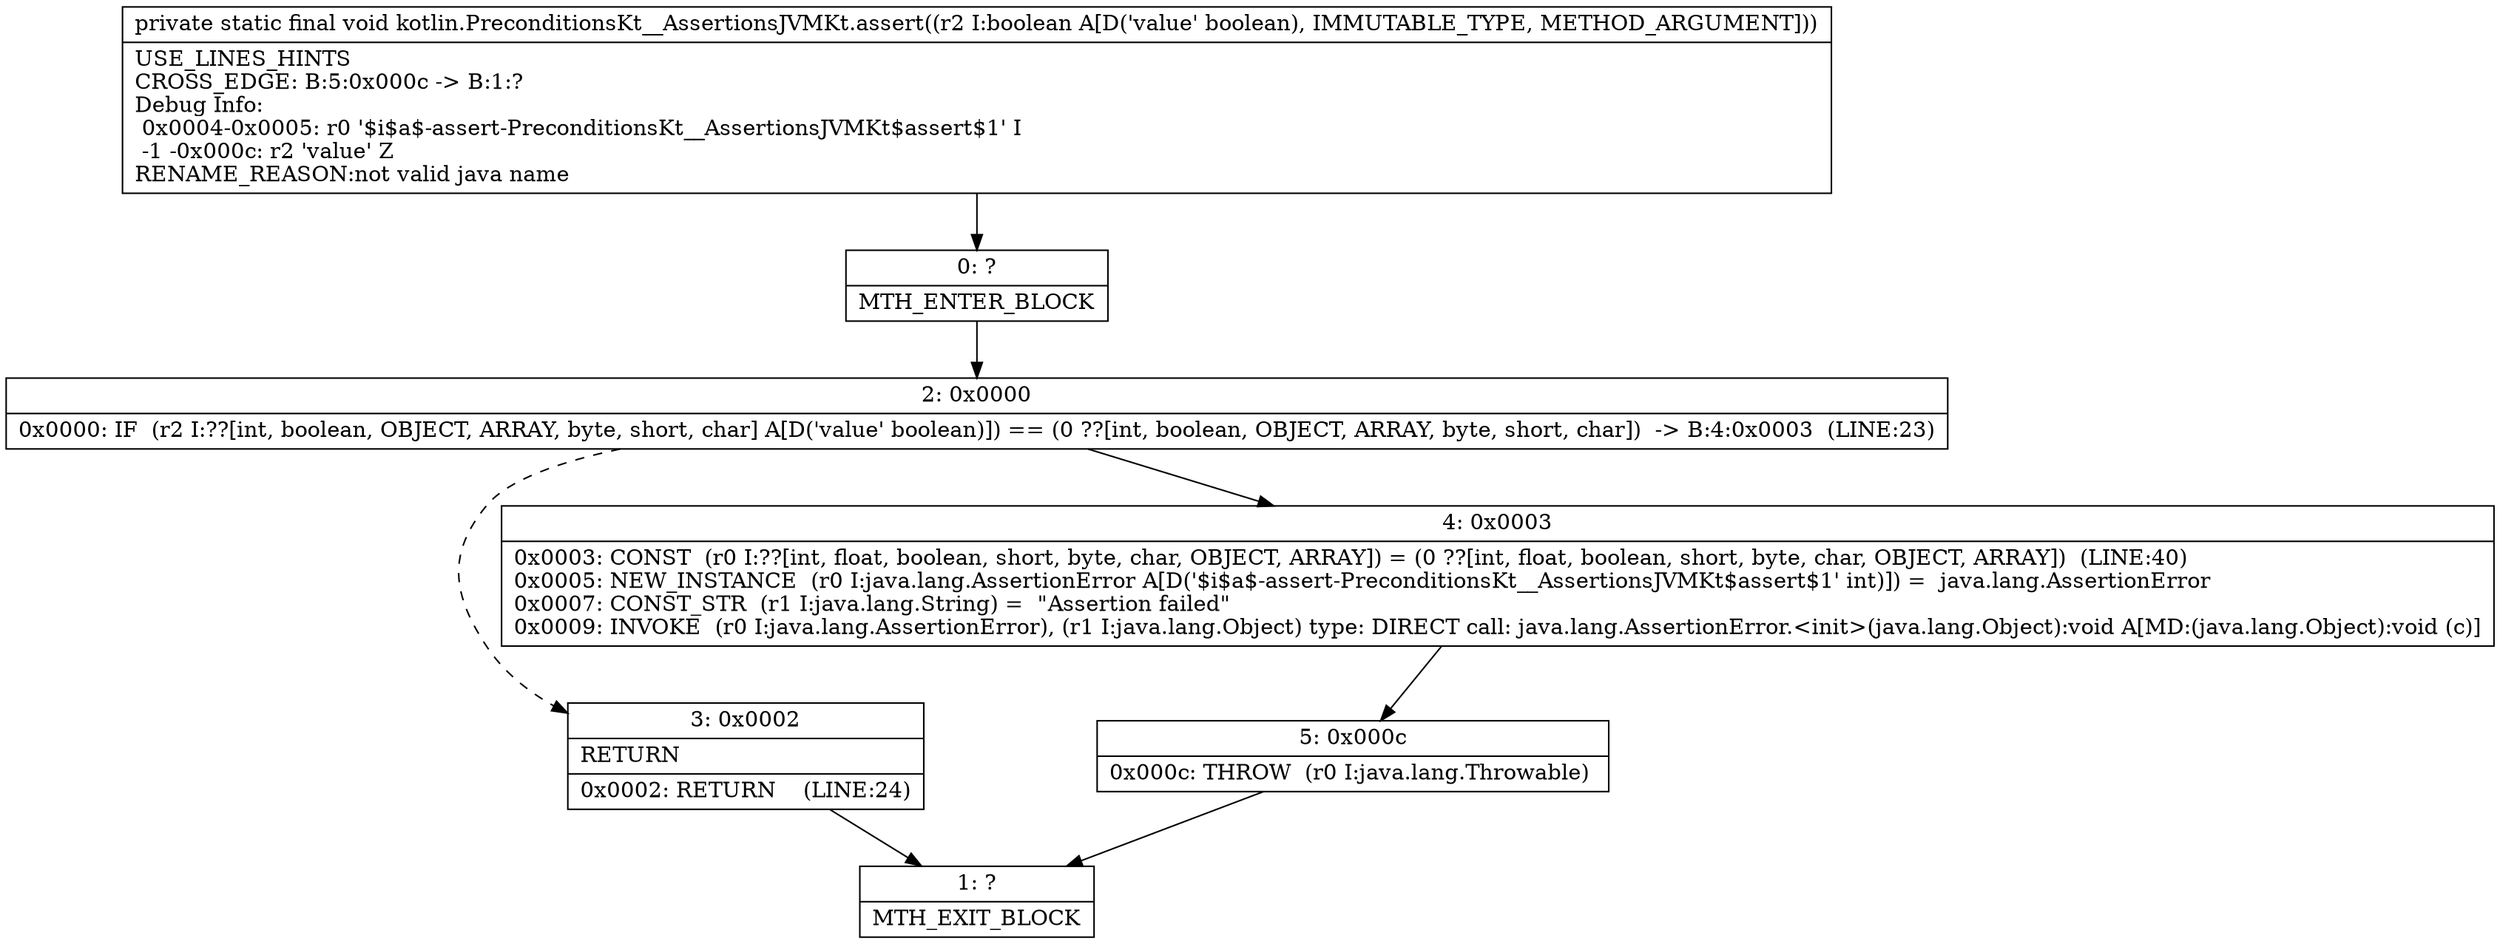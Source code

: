digraph "CFG forkotlin.PreconditionsKt__AssertionsJVMKt.assert(Z)V" {
Node_0 [shape=record,label="{0\:\ ?|MTH_ENTER_BLOCK\l}"];
Node_2 [shape=record,label="{2\:\ 0x0000|0x0000: IF  (r2 I:??[int, boolean, OBJECT, ARRAY, byte, short, char] A[D('value' boolean)]) == (0 ??[int, boolean, OBJECT, ARRAY, byte, short, char])  \-\> B:4:0x0003  (LINE:23)\l}"];
Node_3 [shape=record,label="{3\:\ 0x0002|RETURN\l|0x0002: RETURN    (LINE:24)\l}"];
Node_1 [shape=record,label="{1\:\ ?|MTH_EXIT_BLOCK\l}"];
Node_4 [shape=record,label="{4\:\ 0x0003|0x0003: CONST  (r0 I:??[int, float, boolean, short, byte, char, OBJECT, ARRAY]) = (0 ??[int, float, boolean, short, byte, char, OBJECT, ARRAY])  (LINE:40)\l0x0005: NEW_INSTANCE  (r0 I:java.lang.AssertionError A[D('$i$a$\-assert\-PreconditionsKt__AssertionsJVMKt$assert$1' int)]) =  java.lang.AssertionError \l0x0007: CONST_STR  (r1 I:java.lang.String) =  \"Assertion failed\" \l0x0009: INVOKE  (r0 I:java.lang.AssertionError), (r1 I:java.lang.Object) type: DIRECT call: java.lang.AssertionError.\<init\>(java.lang.Object):void A[MD:(java.lang.Object):void (c)]\l}"];
Node_5 [shape=record,label="{5\:\ 0x000c|0x000c: THROW  (r0 I:java.lang.Throwable) \l}"];
MethodNode[shape=record,label="{private static final void kotlin.PreconditionsKt__AssertionsJVMKt.assert((r2 I:boolean A[D('value' boolean), IMMUTABLE_TYPE, METHOD_ARGUMENT]))  | USE_LINES_HINTS\lCROSS_EDGE: B:5:0x000c \-\> B:1:?\lDebug Info:\l  0x0004\-0x0005: r0 '$i$a$\-assert\-PreconditionsKt__AssertionsJVMKt$assert$1' I\l  \-1 \-0x000c: r2 'value' Z\lRENAME_REASON:not valid java name\l}"];
MethodNode -> Node_0;Node_0 -> Node_2;
Node_2 -> Node_3[style=dashed];
Node_2 -> Node_4;
Node_3 -> Node_1;
Node_4 -> Node_5;
Node_5 -> Node_1;
}

